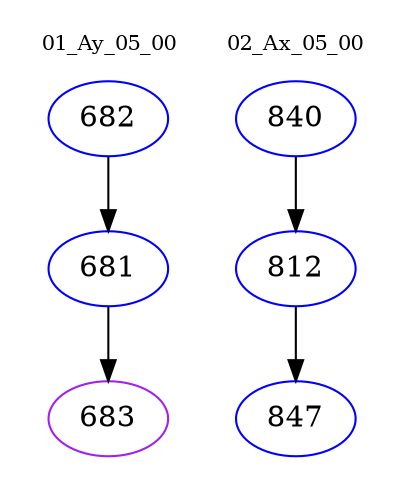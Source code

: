 digraph{
subgraph cluster_0 {
color = white
label = "01_Ay_05_00";
fontsize=10;
T0_682 [label="682", color="blue"]
T0_682 -> T0_681 [color="black"]
T0_681 [label="681", color="blue"]
T0_681 -> T0_683 [color="black"]
T0_683 [label="683", color="purple"]
}
subgraph cluster_1 {
color = white
label = "02_Ax_05_00";
fontsize=10;
T1_840 [label="840", color="blue"]
T1_840 -> T1_812 [color="black"]
T1_812 [label="812", color="blue"]
T1_812 -> T1_847 [color="black"]
T1_847 [label="847", color="blue"]
}
}
